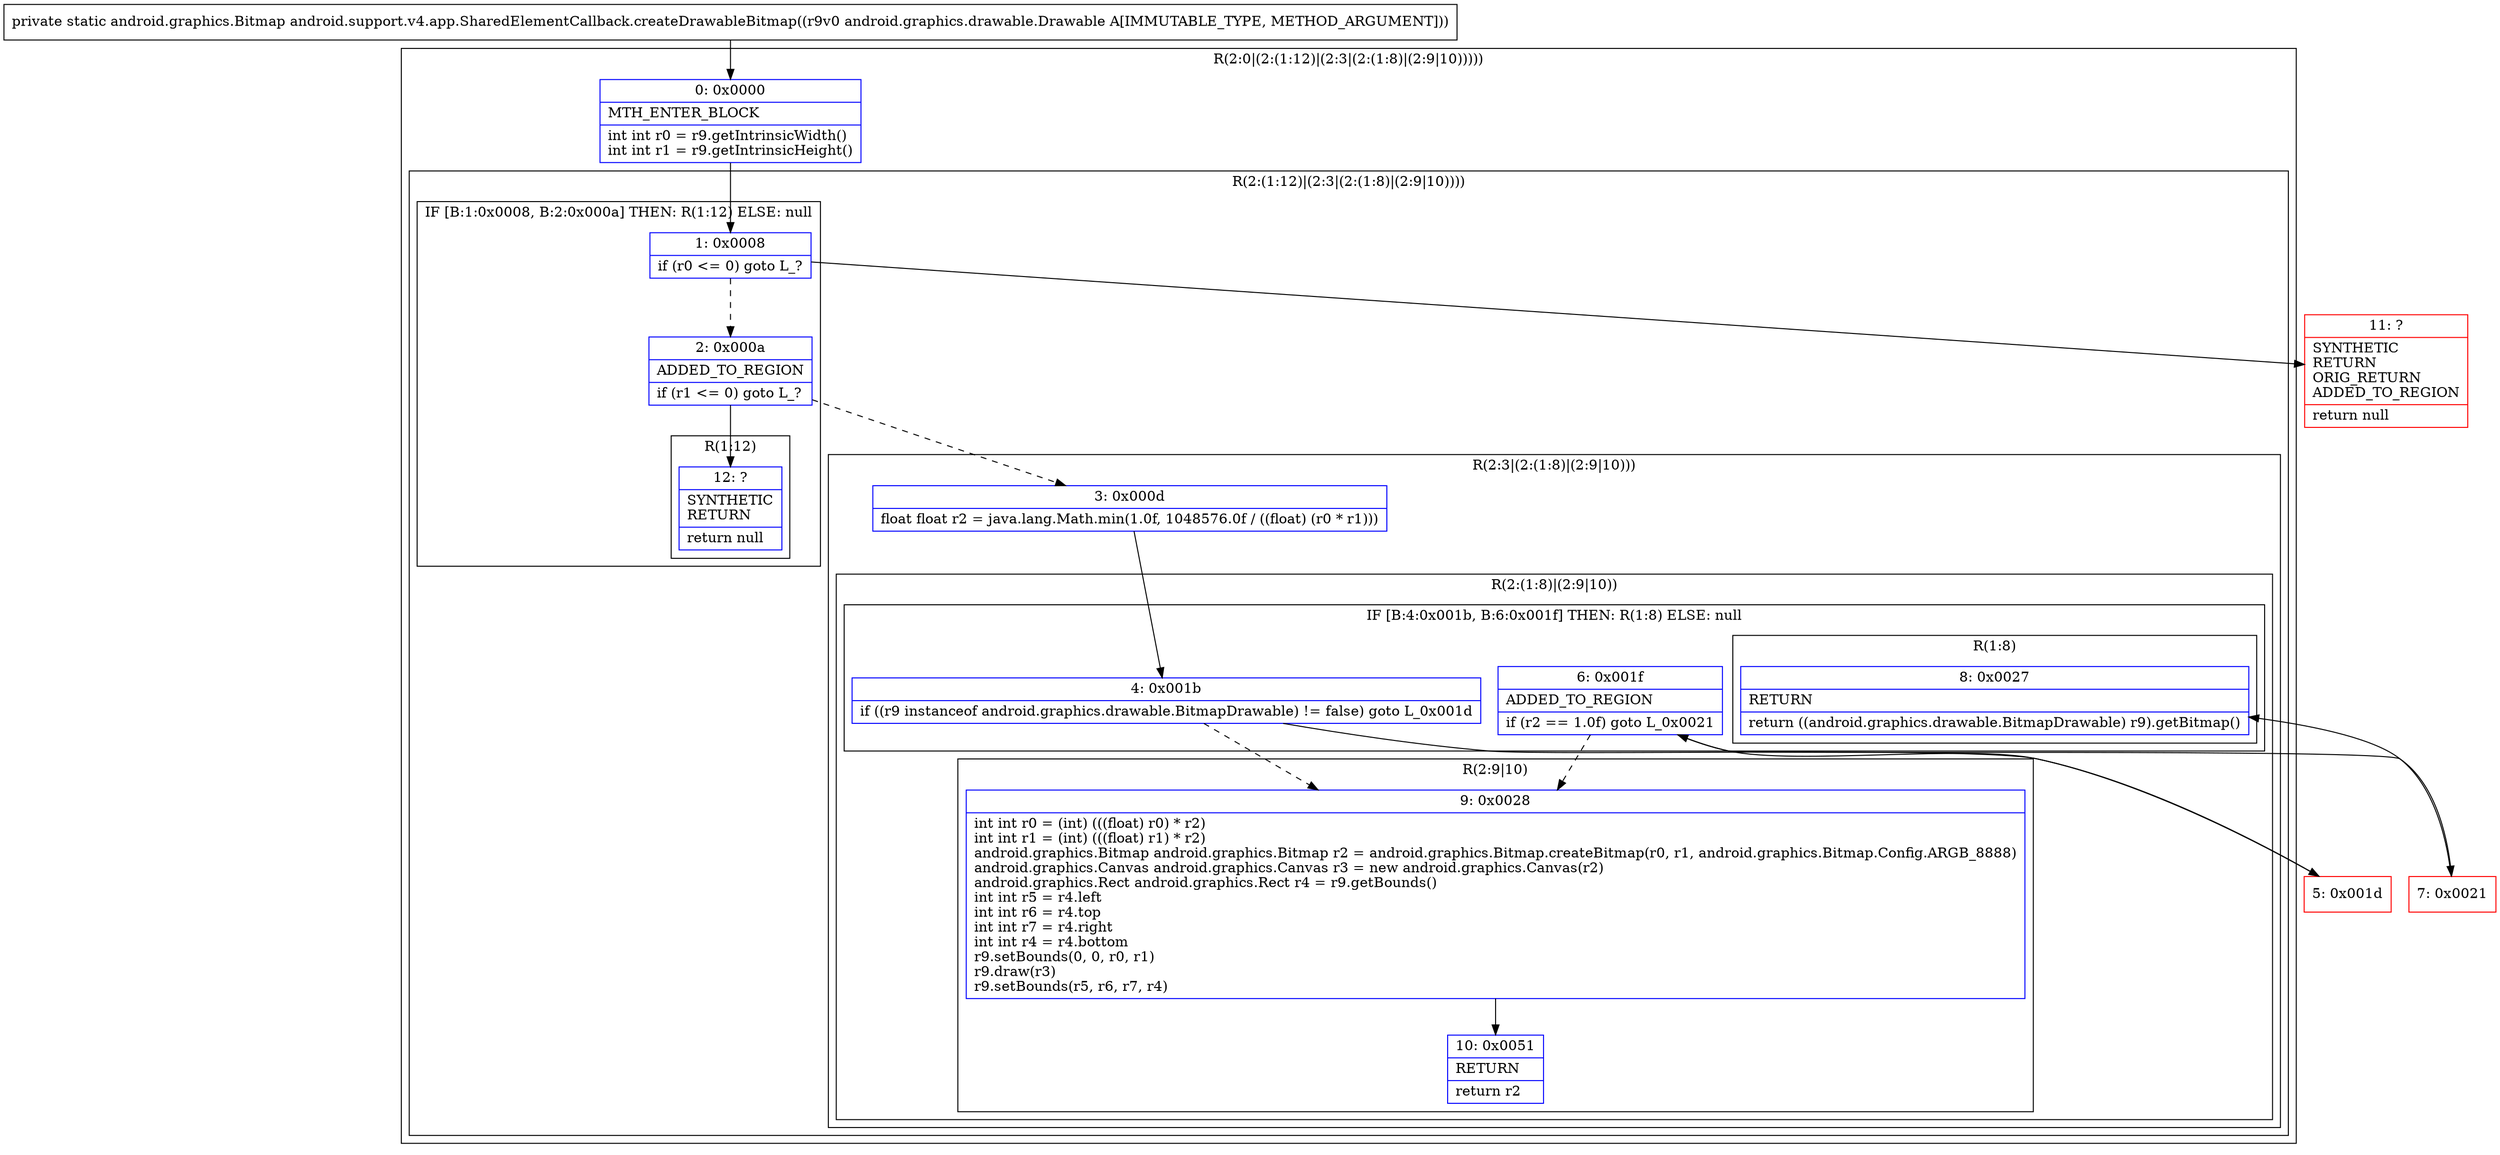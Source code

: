 digraph "CFG forandroid.support.v4.app.SharedElementCallback.createDrawableBitmap(Landroid\/graphics\/drawable\/Drawable;)Landroid\/graphics\/Bitmap;" {
subgraph cluster_Region_31054027 {
label = "R(2:0|(2:(1:12)|(2:3|(2:(1:8)|(2:9|10)))))";
node [shape=record,color=blue];
Node_0 [shape=record,label="{0\:\ 0x0000|MTH_ENTER_BLOCK\l|int int r0 = r9.getIntrinsicWidth()\lint int r1 = r9.getIntrinsicHeight()\l}"];
subgraph cluster_Region_327545082 {
label = "R(2:(1:12)|(2:3|(2:(1:8)|(2:9|10))))";
node [shape=record,color=blue];
subgraph cluster_IfRegion_770004945 {
label = "IF [B:1:0x0008, B:2:0x000a] THEN: R(1:12) ELSE: null";
node [shape=record,color=blue];
Node_1 [shape=record,label="{1\:\ 0x0008|if (r0 \<= 0) goto L_?\l}"];
Node_2 [shape=record,label="{2\:\ 0x000a|ADDED_TO_REGION\l|if (r1 \<= 0) goto L_?\l}"];
subgraph cluster_Region_2455215 {
label = "R(1:12)";
node [shape=record,color=blue];
Node_12 [shape=record,label="{12\:\ ?|SYNTHETIC\lRETURN\l|return null\l}"];
}
}
subgraph cluster_Region_348762535 {
label = "R(2:3|(2:(1:8)|(2:9|10)))";
node [shape=record,color=blue];
Node_3 [shape=record,label="{3\:\ 0x000d|float float r2 = java.lang.Math.min(1.0f, 1048576.0f \/ ((float) (r0 * r1)))\l}"];
subgraph cluster_Region_99275910 {
label = "R(2:(1:8)|(2:9|10))";
node [shape=record,color=blue];
subgraph cluster_IfRegion_1681081515 {
label = "IF [B:4:0x001b, B:6:0x001f] THEN: R(1:8) ELSE: null";
node [shape=record,color=blue];
Node_4 [shape=record,label="{4\:\ 0x001b|if ((r9 instanceof android.graphics.drawable.BitmapDrawable) != false) goto L_0x001d\l}"];
Node_6 [shape=record,label="{6\:\ 0x001f|ADDED_TO_REGION\l|if (r2 == 1.0f) goto L_0x0021\l}"];
subgraph cluster_Region_118210278 {
label = "R(1:8)";
node [shape=record,color=blue];
Node_8 [shape=record,label="{8\:\ 0x0027|RETURN\l|return ((android.graphics.drawable.BitmapDrawable) r9).getBitmap()\l}"];
}
}
subgraph cluster_Region_736349852 {
label = "R(2:9|10)";
node [shape=record,color=blue];
Node_9 [shape=record,label="{9\:\ 0x0028|int int r0 = (int) (((float) r0) * r2)\lint int r1 = (int) (((float) r1) * r2)\landroid.graphics.Bitmap android.graphics.Bitmap r2 = android.graphics.Bitmap.createBitmap(r0, r1, android.graphics.Bitmap.Config.ARGB_8888)\landroid.graphics.Canvas android.graphics.Canvas r3 = new android.graphics.Canvas(r2)\landroid.graphics.Rect android.graphics.Rect r4 = r9.getBounds()\lint int r5 = r4.left\lint int r6 = r4.top\lint int r7 = r4.right\lint int r4 = r4.bottom\lr9.setBounds(0, 0, r0, r1)\lr9.draw(r3)\lr9.setBounds(r5, r6, r7, r4)\l}"];
Node_10 [shape=record,label="{10\:\ 0x0051|RETURN\l|return r2\l}"];
}
}
}
}
}
Node_5 [shape=record,color=red,label="{5\:\ 0x001d}"];
Node_7 [shape=record,color=red,label="{7\:\ 0x0021}"];
Node_11 [shape=record,color=red,label="{11\:\ ?|SYNTHETIC\lRETURN\lORIG_RETURN\lADDED_TO_REGION\l|return null\l}"];
MethodNode[shape=record,label="{private static android.graphics.Bitmap android.support.v4.app.SharedElementCallback.createDrawableBitmap((r9v0 android.graphics.drawable.Drawable A[IMMUTABLE_TYPE, METHOD_ARGUMENT])) }"];
MethodNode -> Node_0;
Node_0 -> Node_1;
Node_1 -> Node_2[style=dashed];
Node_1 -> Node_11;
Node_2 -> Node_3[style=dashed];
Node_2 -> Node_12;
Node_3 -> Node_4;
Node_4 -> Node_5;
Node_4 -> Node_9[style=dashed];
Node_6 -> Node_7;
Node_6 -> Node_9[style=dashed];
Node_9 -> Node_10;
Node_5 -> Node_6;
Node_7 -> Node_8;
}

